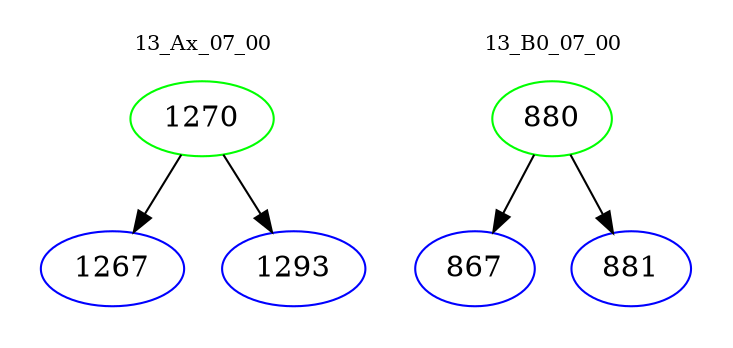 digraph{
subgraph cluster_0 {
color = white
label = "13_Ax_07_00";
fontsize=10;
T0_1270 [label="1270", color="green"]
T0_1270 -> T0_1267 [color="black"]
T0_1267 [label="1267", color="blue"]
T0_1270 -> T0_1293 [color="black"]
T0_1293 [label="1293", color="blue"]
}
subgraph cluster_1 {
color = white
label = "13_B0_07_00";
fontsize=10;
T1_880 [label="880", color="green"]
T1_880 -> T1_867 [color="black"]
T1_867 [label="867", color="blue"]
T1_880 -> T1_881 [color="black"]
T1_881 [label="881", color="blue"]
}
}
